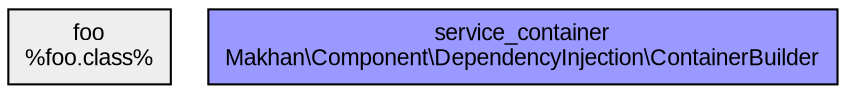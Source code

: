 digraph sc {
  ratio="compress"
  node [fontsize="11" fontname="Arial" shape="record"];
  edge [fontsize="9" fontname="Arial" color="grey" arrowhead="open" arrowsize="0.5"];

  node_foo [label="foo\n%foo.class%\n", shape=record, fillcolor="#eeeeee", style="filled"];
  node_service_container [label="service_container\nMakhan\\Component\\DependencyInjection\\ContainerBuilder\n", shape=record, fillcolor="#9999ff", style="filled"];
}
